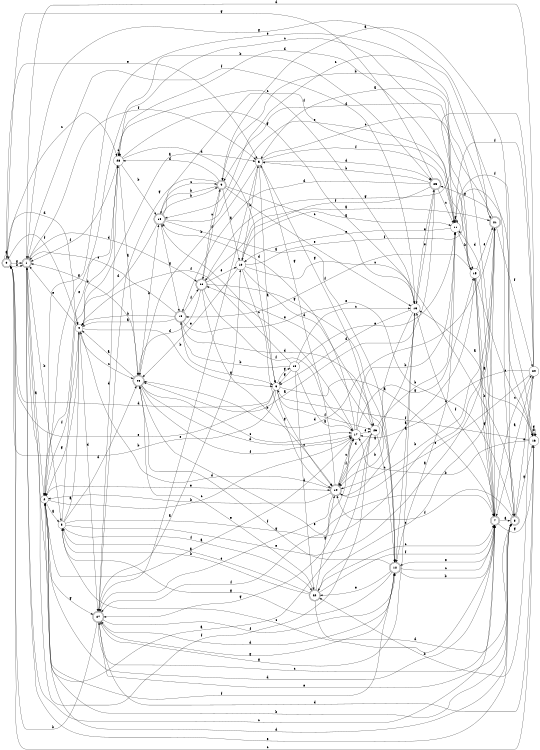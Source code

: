 digraph n24_7 {
__start0 [label="" shape="none"];

rankdir=LR;
size="8,5";

s0 [style="rounded,filled", color="black", fillcolor="white" shape="doublecircle", label="0"];
s1 [style="rounded,filled", color="black", fillcolor="white" shape="doublecircle", label="1"];
s2 [style="filled", color="black", fillcolor="white" shape="circle", label="2"];
s3 [style="filled", color="black", fillcolor="white" shape="circle", label="3"];
s4 [style="filled", color="black", fillcolor="white" shape="circle", label="4"];
s5 [style="filled", color="black", fillcolor="white" shape="circle", label="5"];
s6 [style="filled", color="black", fillcolor="white" shape="circle", label="6"];
s7 [style="rounded,filled", color="black", fillcolor="white" shape="doublecircle", label="7"];
s8 [style="rounded,filled", color="black", fillcolor="white" shape="doublecircle", label="8"];
s9 [style="rounded,filled", color="black", fillcolor="white" shape="doublecircle", label="9"];
s10 [style="filled", color="black", fillcolor="white" shape="circle", label="10"];
s11 [style="filled", color="black", fillcolor="white" shape="circle", label="11"];
s12 [style="rounded,filled", color="black", fillcolor="white" shape="doublecircle", label="12"];
s13 [style="filled", color="black", fillcolor="white" shape="circle", label="13"];
s14 [style="rounded,filled", color="black", fillcolor="white" shape="doublecircle", label="14"];
s15 [style="filled", color="black", fillcolor="white" shape="circle", label="15"];
s16 [style="filled", color="black", fillcolor="white" shape="circle", label="16"];
s17 [style="filled", color="black", fillcolor="white" shape="circle", label="17"];
s18 [style="rounded,filled", color="black", fillcolor="white" shape="doublecircle", label="18"];
s19 [style="rounded,filled", color="black", fillcolor="white" shape="doublecircle", label="19"];
s20 [style="rounded,filled", color="black", fillcolor="white" shape="doublecircle", label="20"];
s21 [style="rounded,filled", color="black", fillcolor="white" shape="doublecircle", label="21"];
s22 [style="rounded,filled", color="black", fillcolor="white" shape="doublecircle", label="22"];
s23 [style="rounded,filled", color="black", fillcolor="white" shape="doublecircle", label="23"];
s24 [style="filled", color="black", fillcolor="white" shape="circle", label="24"];
s25 [style="rounded,filled", color="black", fillcolor="white" shape="doublecircle", label="25"];
s26 [style="filled", color="black", fillcolor="white" shape="circle", label="26"];
s27 [style="rounded,filled", color="black", fillcolor="white" shape="doublecircle", label="27"];
s28 [style="filled", color="black", fillcolor="white" shape="circle", label="28"];
s29 [style="filled", color="black", fillcolor="white" shape="circle", label="29"];
s0 -> s0 [label="a"];
s0 -> s1 [label="b"];
s0 -> s28 [label="c"];
s0 -> s4 [label="d"];
s0 -> s5 [label="e"];
s0 -> s4 [label="f"];
s0 -> s1 [label="g"];
s1 -> s2 [label="a"];
s1 -> s3 [label="b"];
s1 -> s7 [label="c"];
s1 -> s20 [label="d"];
s1 -> s8 [label="e"];
s1 -> s5 [label="f"];
s1 -> s21 [label="g"];
s2 -> s3 [label="a"];
s2 -> s25 [label="b"];
s2 -> s17 [label="c"];
s2 -> s7 [label="d"];
s2 -> s14 [label="e"];
s2 -> s12 [label="f"];
s2 -> s27 [label="g"];
s3 -> s4 [label="a"];
s3 -> s28 [label="b"];
s3 -> s7 [label="c"];
s3 -> s23 [label="d"];
s3 -> s21 [label="e"];
s3 -> s22 [label="f"];
s3 -> s21 [label="g"];
s4 -> s5 [label="a"];
s4 -> s6 [label="b"];
s4 -> s23 [label="c"];
s4 -> s27 [label="d"];
s4 -> s1 [label="e"];
s4 -> s2 [label="f"];
s4 -> s2 [label="g"];
s5 -> s6 [label="a"];
s5 -> s23 [label="b"];
s5 -> s15 [label="c"];
s5 -> s25 [label="d"];
s5 -> s27 [label="e"];
s5 -> s11 [label="f"];
s5 -> s26 [label="g"];
s6 -> s7 [label="a"];
s6 -> s0 [label="b"];
s6 -> s14 [label="c"];
s6 -> s0 [label="d"];
s6 -> s0 [label="e"];
s6 -> s26 [label="f"];
s6 -> s29 [label="g"];
s7 -> s8 [label="a"];
s7 -> s9 [label="b"];
s7 -> s24 [label="c"];
s7 -> s11 [label="d"];
s7 -> s12 [label="e"];
s7 -> s13 [label="f"];
s7 -> s16 [label="g"];
s8 -> s9 [label="a"];
s8 -> s2 [label="b"];
s8 -> s18 [label="c"];
s8 -> s2 [label="d"];
s8 -> s24 [label="e"];
s8 -> s14 [label="f"];
s8 -> s16 [label="g"];
s9 -> s10 [label="a"];
s9 -> s18 [label="b"];
s9 -> s13 [label="c"];
s9 -> s28 [label="d"];
s9 -> s13 [label="e"];
s9 -> s20 [label="f"];
s9 -> s27 [label="g"];
s10 -> s11 [label="a"];
s10 -> s5 [label="b"];
s10 -> s8 [label="c"];
s10 -> s26 [label="d"];
s10 -> s23 [label="e"];
s10 -> s16 [label="f"];
s10 -> s14 [label="g"];
s11 -> s12 [label="a"];
s11 -> s15 [label="b"];
s11 -> s28 [label="c"];
s11 -> s28 [label="d"];
s11 -> s10 [label="e"];
s11 -> s16 [label="f"];
s11 -> s11 [label="g"];
s12 -> s13 [label="a"];
s12 -> s7 [label="b"];
s12 -> s7 [label="c"];
s12 -> s27 [label="d"];
s12 -> s22 [label="e"];
s12 -> s23 [label="f"];
s12 -> s3 [label="g"];
s13 -> s14 [label="a"];
s13 -> s14 [label="b"];
s13 -> s28 [label="c"];
s13 -> s6 [label="d"];
s13 -> s25 [label="e"];
s13 -> s1 [label="f"];
s13 -> s27 [label="g"];
s14 -> s15 [label="a"];
s14 -> s2 [label="b"];
s14 -> s17 [label="c"];
s14 -> s4 [label="d"];
s14 -> s27 [label="e"];
s14 -> s17 [label="f"];
s14 -> s5 [label="g"];
s15 -> s7 [label="a"];
s15 -> s7 [label="b"];
s15 -> s16 [label="c"];
s15 -> s9 [label="d"];
s15 -> s21 [label="e"];
s15 -> s19 [label="f"];
s15 -> s7 [label="g"];
s16 -> s13 [label="a"];
s16 -> s17 [label="b"];
s16 -> s0 [label="c"];
s16 -> s27 [label="d"];
s16 -> s16 [label="e"];
s16 -> s6 [label="f"];
s16 -> s16 [label="g"];
s17 -> s2 [label="a"];
s17 -> s11 [label="b"];
s17 -> s18 [label="c"];
s17 -> s18 [label="d"];
s17 -> s26 [label="e"];
s17 -> s27 [label="f"];
s17 -> s15 [label="g"];
s18 -> s12 [label="a"];
s18 -> s9 [label="b"];
s18 -> s9 [label="c"];
s18 -> s4 [label="d"];
s18 -> s15 [label="e"];
s18 -> s11 [label="f"];
s18 -> s19 [label="g"];
s19 -> s4 [label="a"];
s19 -> s4 [label="b"];
s19 -> s1 [label="c"];
s19 -> s12 [label="d"];
s19 -> s8 [label="e"];
s19 -> s20 [label="f"];
s19 -> s6 [label="g"];
s20 -> s21 [label="a"];
s20 -> s14 [label="b"];
s20 -> s9 [label="c"];
s20 -> s23 [label="d"];
s20 -> s10 [label="e"];
s20 -> s17 [label="f"];
s20 -> s12 [label="g"];
s21 -> s5 [label="a"];
s21 -> s14 [label="b"];
s21 -> s22 [label="c"];
s21 -> s23 [label="d"];
s21 -> s2 [label="e"];
s21 -> s24 [label="f"];
s21 -> s25 [label="g"];
s22 -> s3 [label="a"];
s22 -> s3 [label="b"];
s22 -> s7 [label="c"];
s22 -> s8 [label="d"];
s22 -> s23 [label="e"];
s22 -> s7 [label="f"];
s22 -> s14 [label="g"];
s23 -> s4 [label="a"];
s23 -> s18 [label="b"];
s23 -> s17 [label="c"];
s23 -> s17 [label="d"];
s23 -> s7 [label="e"];
s23 -> s17 [label="f"];
s23 -> s1 [label="g"];
s24 -> s7 [label="a"];
s24 -> s22 [label="b"];
s24 -> s17 [label="c"];
s24 -> s1 [label="d"];
s24 -> s14 [label="e"];
s24 -> s11 [label="f"];
s24 -> s20 [label="g"];
s25 -> s23 [label="a"];
s25 -> s5 [label="b"];
s25 -> s11 [label="c"];
s25 -> s19 [label="d"];
s25 -> s13 [label="e"];
s25 -> s10 [label="f"];
s25 -> s0 [label="g"];
s26 -> s1 [label="a"];
s26 -> s11 [label="b"];
s26 -> s12 [label="c"];
s26 -> s14 [label="d"];
s26 -> s20 [label="e"];
s26 -> s1 [label="f"];
s26 -> s27 [label="g"];
s27 -> s10 [label="a"];
s27 -> s0 [label="b"];
s27 -> s7 [label="c"];
s27 -> s28 [label="d"];
s27 -> s8 [label="e"];
s27 -> s12 [label="f"];
s27 -> s12 [label="g"];
s28 -> s23 [label="a"];
s28 -> s18 [label="b"];
s28 -> s28 [label="c"];
s28 -> s6 [label="d"];
s28 -> s2 [label="e"];
s28 -> s1 [label="f"];
s28 -> s13 [label="g"];
s29 -> s17 [label="a"];
s29 -> s19 [label="b"];
s29 -> s13 [label="c"];
s29 -> s22 [label="d"];
s29 -> s11 [label="e"];
s29 -> s4 [label="f"];
s29 -> s6 [label="g"];

}